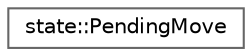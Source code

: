 digraph "Graphical Class Hierarchy"
{
 // LATEX_PDF_SIZE
  bgcolor="transparent";
  edge [fontname=Helvetica,fontsize=10,labelfontname=Helvetica,labelfontsize=10];
  node [fontname=Helvetica,fontsize=10,shape=box,height=0.2,width=0.4];
  rankdir="LR";
  Node0 [label="state::PendingMove",height=0.2,width=0.4,color="grey40", fillcolor="white", style="filled",URL="$classstate_1_1_pending_move.html",tooltip="class PendingMove -"];
}
